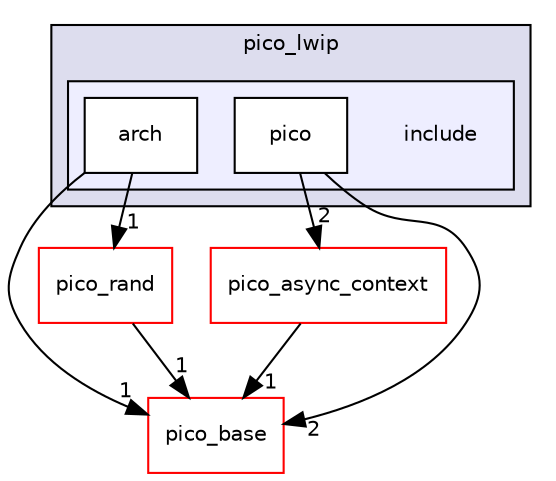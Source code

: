 digraph "pico_lwip/include" {
  compound=true
  node [ fontsize="10", fontname="Helvetica"];
  edge [ labelfontsize="10", labelfontname="Helvetica"];
  subgraph clusterdir_8cd4de8245325aa0cf5c5b04b43f6315 {
    graph [ bgcolor="#ddddee", pencolor="black", label="pico_lwip" fontname="Helvetica", fontsize="10", URL="dir_8cd4de8245325aa0cf5c5b04b43f6315.html"]
  subgraph clusterdir_8bd22d1ad1d36fa8a5793db0eb4d56a9 {
    graph [ bgcolor="#eeeeff", pencolor="black", label="" URL="dir_8bd22d1ad1d36fa8a5793db0eb4d56a9.html"];
    dir_8bd22d1ad1d36fa8a5793db0eb4d56a9 [shape=plaintext label="include"];
    dir_e23f491b072744be2fd3e80406fac5a7 [shape=box label="arch" color="black" fillcolor="white" style="filled" URL="dir_e23f491b072744be2fd3e80406fac5a7.html"];
    dir_e326b9b400f3d8af3c5aa6f8edea8cc7 [shape=box label="pico" color="black" fillcolor="white" style="filled" URL="dir_e326b9b400f3d8af3c5aa6f8edea8cc7.html"];
  }
  }
  dir_a9bad49c6feb32b30a0489a3284f07a6 [shape=box label="pico_async_context" fillcolor="white" style="filled" color="red" URL="dir_a9bad49c6feb32b30a0489a3284f07a6.html"];
  dir_ee4ba4c32933fd9d1c9bce216e67756d [shape=box label="pico_base" fillcolor="white" style="filled" color="red" URL="dir_ee4ba4c32933fd9d1c9bce216e67756d.html"];
  dir_df2e047d87109113b51b1c3cb99d23c0 [shape=box label="pico_rand" fillcolor="white" style="filled" color="red" URL="dir_df2e047d87109113b51b1c3cb99d23c0.html"];
  dir_a9bad49c6feb32b30a0489a3284f07a6->dir_ee4ba4c32933fd9d1c9bce216e67756d [headlabel="1", labeldistance=1.5 headhref="dir_000123_000007.html"];
  dir_e326b9b400f3d8af3c5aa6f8edea8cc7->dir_a9bad49c6feb32b30a0489a3284f07a6 [headlabel="2", labeldistance=1.5 headhref="dir_000161_000123.html"];
  dir_e326b9b400f3d8af3c5aa6f8edea8cc7->dir_ee4ba4c32933fd9d1c9bce216e67756d [headlabel="2", labeldistance=1.5 headhref="dir_000161_000007.html"];
  dir_df2e047d87109113b51b1c3cb99d23c0->dir_ee4ba4c32933fd9d1c9bce216e67756d [headlabel="1", labeldistance=1.5 headhref="dir_000178_000007.html"];
  dir_e23f491b072744be2fd3e80406fac5a7->dir_ee4ba4c32933fd9d1c9bce216e67756d [headlabel="1", labeldistance=1.5 headhref="dir_000160_000007.html"];
  dir_e23f491b072744be2fd3e80406fac5a7->dir_df2e047d87109113b51b1c3cb99d23c0 [headlabel="1", labeldistance=1.5 headhref="dir_000160_000178.html"];
}
